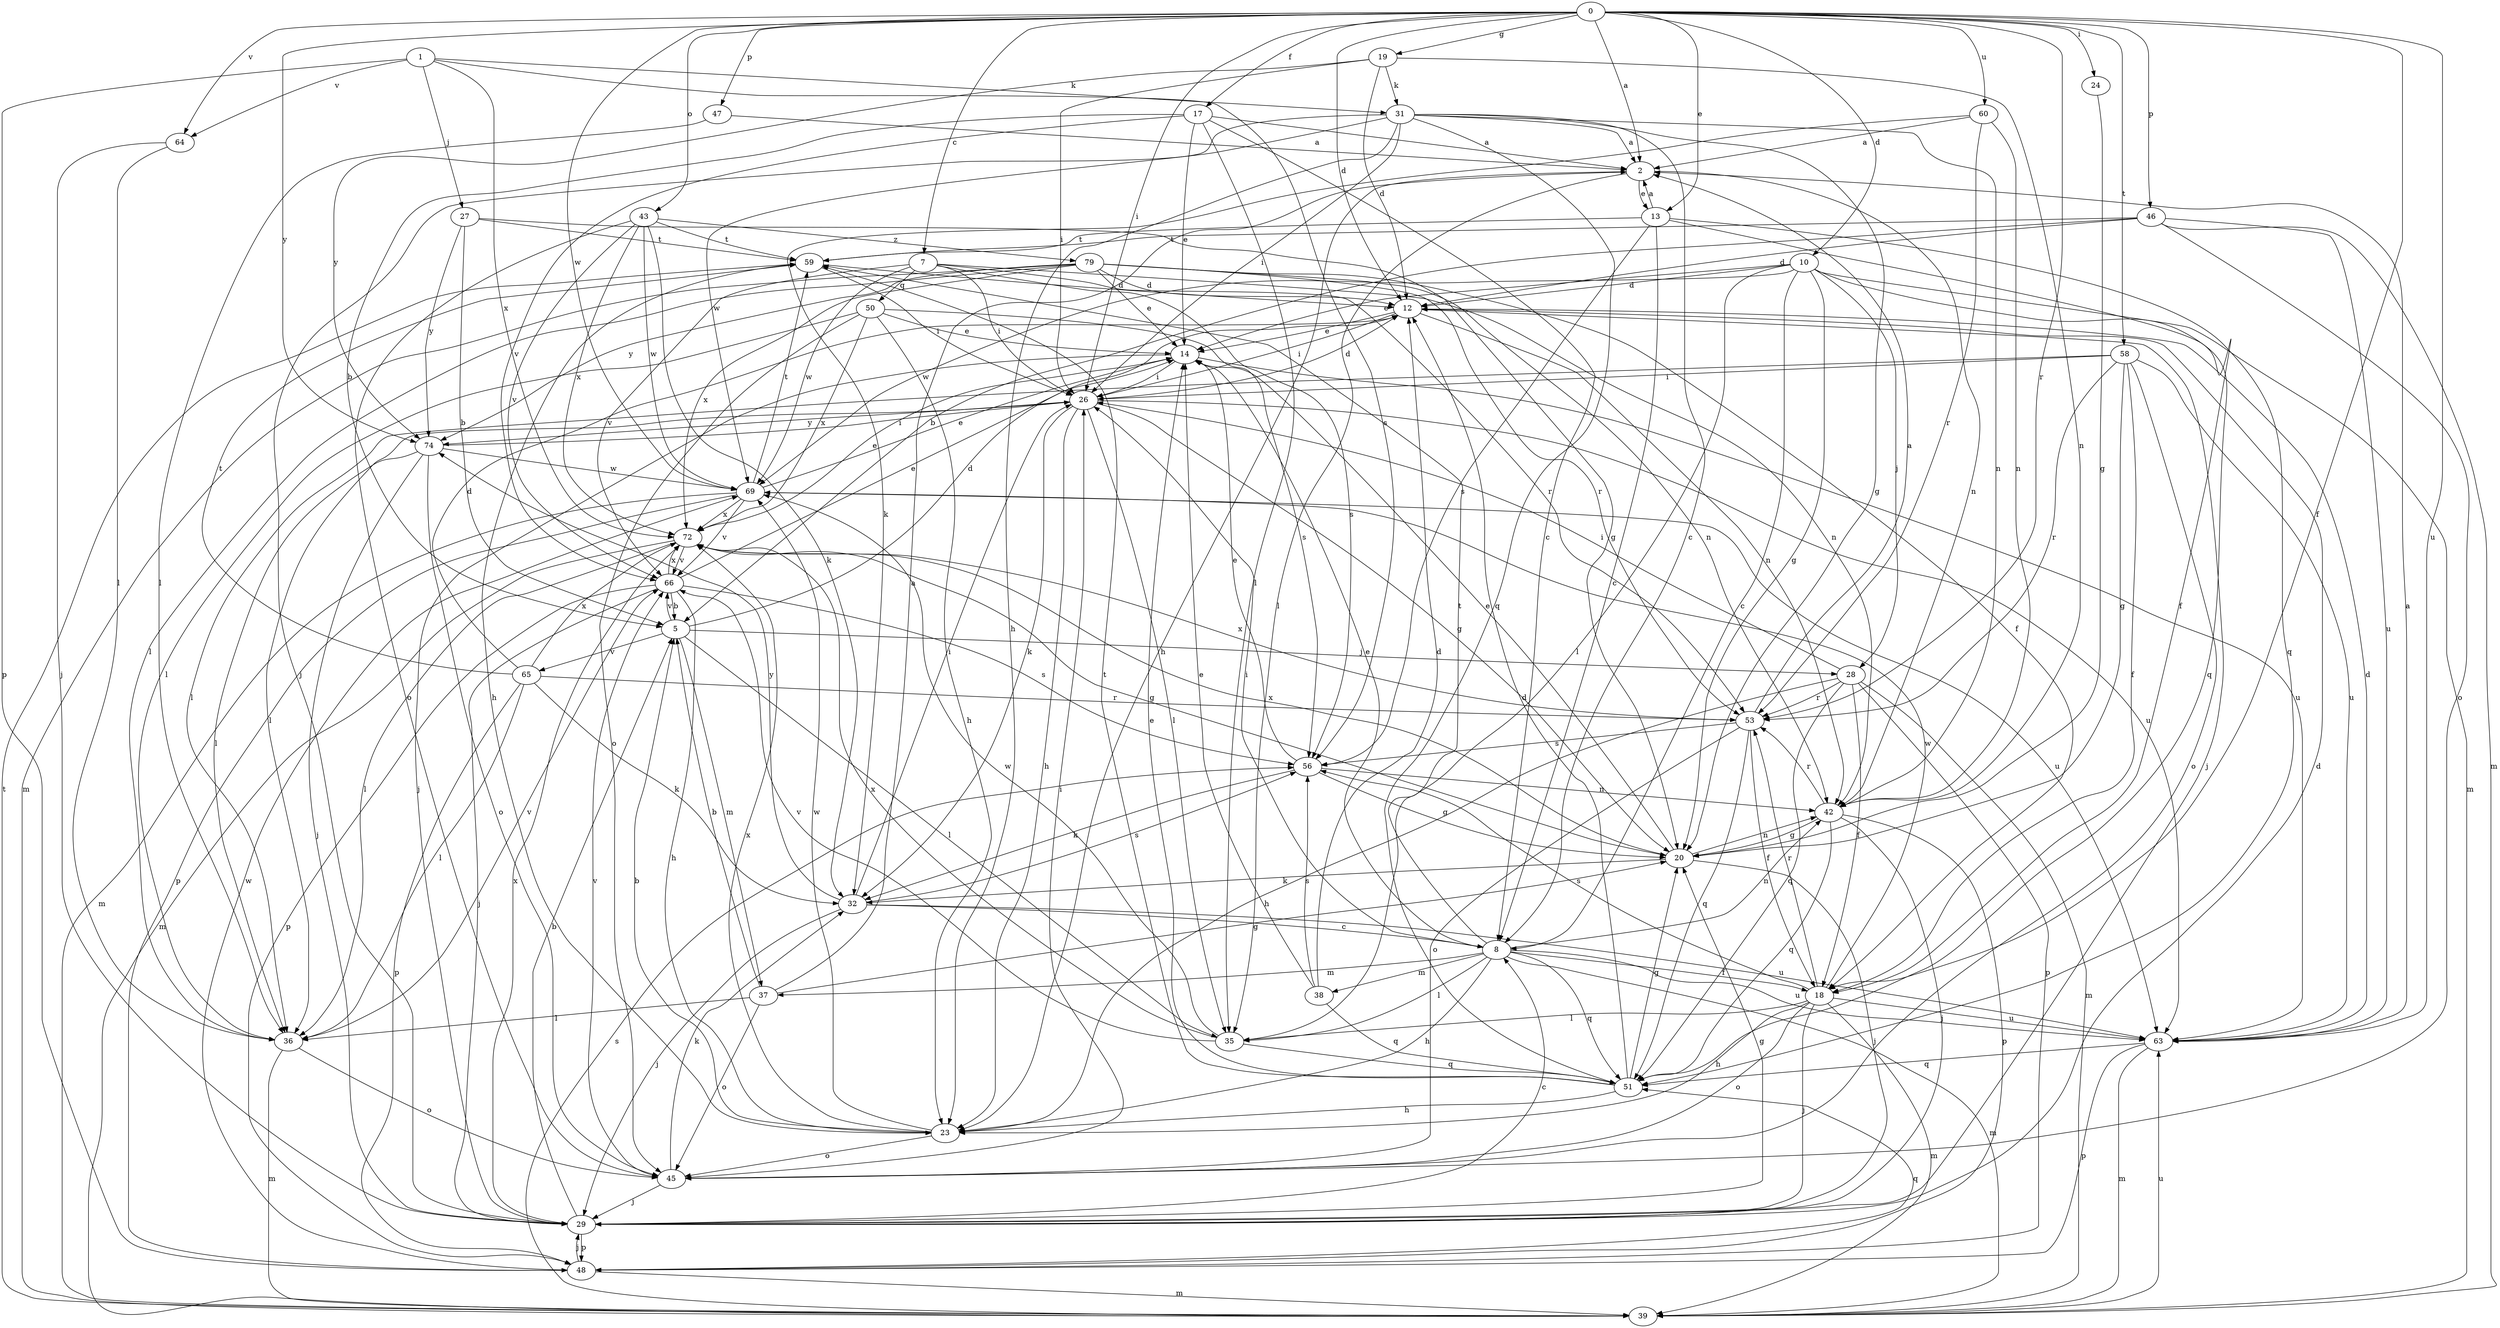 strict digraph  {
0;
1;
2;
5;
7;
8;
10;
12;
13;
14;
17;
18;
19;
20;
23;
24;
26;
27;
28;
29;
31;
32;
35;
36;
37;
38;
39;
42;
43;
45;
46;
47;
48;
50;
51;
53;
56;
58;
59;
60;
63;
64;
65;
66;
69;
72;
74;
79;
0 -> 2  [label=a];
0 -> 7  [label=c];
0 -> 10  [label=d];
0 -> 12  [label=d];
0 -> 13  [label=e];
0 -> 17  [label=f];
0 -> 18  [label=f];
0 -> 19  [label=g];
0 -> 24  [label=i];
0 -> 26  [label=i];
0 -> 43  [label=o];
0 -> 46  [label=p];
0 -> 47  [label=p];
0 -> 53  [label=r];
0 -> 58  [label=t];
0 -> 60  [label=u];
0 -> 63  [label=u];
0 -> 64  [label=v];
0 -> 69  [label=w];
0 -> 74  [label=y];
1 -> 27  [label=j];
1 -> 31  [label=k];
1 -> 48  [label=p];
1 -> 56  [label=s];
1 -> 64  [label=v];
1 -> 72  [label=x];
2 -> 13  [label=e];
2 -> 23  [label=h];
2 -> 35  [label=l];
2 -> 42  [label=n];
5 -> 12  [label=d];
5 -> 28  [label=j];
5 -> 35  [label=l];
5 -> 37  [label=m];
5 -> 65  [label=v];
5 -> 66  [label=v];
7 -> 26  [label=i];
7 -> 42  [label=n];
7 -> 50  [label=q];
7 -> 53  [label=r];
7 -> 56  [label=s];
7 -> 66  [label=v];
7 -> 69  [label=w];
8 -> 14  [label=e];
8 -> 18  [label=f];
8 -> 23  [label=h];
8 -> 26  [label=i];
8 -> 35  [label=l];
8 -> 37  [label=m];
8 -> 38  [label=m];
8 -> 39  [label=m];
8 -> 42  [label=n];
8 -> 51  [label=q];
8 -> 59  [label=t];
8 -> 63  [label=u];
10 -> 8  [label=c];
10 -> 12  [label=d];
10 -> 14  [label=e];
10 -> 20  [label=g];
10 -> 28  [label=j];
10 -> 35  [label=l];
10 -> 39  [label=m];
10 -> 51  [label=q];
10 -> 69  [label=w];
12 -> 14  [label=e];
12 -> 26  [label=i];
12 -> 29  [label=j];
12 -> 42  [label=n];
13 -> 2  [label=a];
13 -> 8  [label=c];
13 -> 18  [label=f];
13 -> 51  [label=q];
13 -> 56  [label=s];
13 -> 59  [label=t];
14 -> 26  [label=i];
14 -> 29  [label=j];
14 -> 63  [label=u];
17 -> 2  [label=a];
17 -> 5  [label=b];
17 -> 8  [label=c];
17 -> 14  [label=e];
17 -> 35  [label=l];
17 -> 66  [label=v];
18 -> 23  [label=h];
18 -> 29  [label=j];
18 -> 35  [label=l];
18 -> 39  [label=m];
18 -> 45  [label=o];
18 -> 53  [label=r];
18 -> 56  [label=s];
18 -> 63  [label=u];
18 -> 69  [label=w];
19 -> 12  [label=d];
19 -> 26  [label=i];
19 -> 31  [label=k];
19 -> 42  [label=n];
19 -> 74  [label=y];
20 -> 14  [label=e];
20 -> 29  [label=j];
20 -> 32  [label=k];
20 -> 42  [label=n];
20 -> 72  [label=x];
23 -> 5  [label=b];
23 -> 45  [label=o];
23 -> 69  [label=w];
23 -> 72  [label=x];
24 -> 20  [label=g];
26 -> 12  [label=d];
26 -> 20  [label=g];
26 -> 23  [label=h];
26 -> 32  [label=k];
26 -> 35  [label=l];
26 -> 36  [label=l];
26 -> 63  [label=u];
26 -> 74  [label=y];
27 -> 5  [label=b];
27 -> 20  [label=g];
27 -> 59  [label=t];
27 -> 74  [label=y];
28 -> 18  [label=f];
28 -> 23  [label=h];
28 -> 26  [label=i];
28 -> 39  [label=m];
28 -> 48  [label=p];
28 -> 51  [label=q];
28 -> 53  [label=r];
29 -> 5  [label=b];
29 -> 8  [label=c];
29 -> 12  [label=d];
29 -> 20  [label=g];
29 -> 48  [label=p];
29 -> 72  [label=x];
31 -> 2  [label=a];
31 -> 8  [label=c];
31 -> 20  [label=g];
31 -> 23  [label=h];
31 -> 26  [label=i];
31 -> 29  [label=j];
31 -> 42  [label=n];
31 -> 51  [label=q];
31 -> 69  [label=w];
32 -> 8  [label=c];
32 -> 26  [label=i];
32 -> 29  [label=j];
32 -> 56  [label=s];
32 -> 63  [label=u];
32 -> 74  [label=y];
35 -> 51  [label=q];
35 -> 66  [label=v];
35 -> 69  [label=w];
35 -> 72  [label=x];
36 -> 39  [label=m];
36 -> 45  [label=o];
36 -> 66  [label=v];
37 -> 2  [label=a];
37 -> 5  [label=b];
37 -> 20  [label=g];
37 -> 36  [label=l];
37 -> 45  [label=o];
38 -> 12  [label=d];
38 -> 14  [label=e];
38 -> 51  [label=q];
38 -> 56  [label=s];
39 -> 56  [label=s];
39 -> 59  [label=t];
39 -> 63  [label=u];
42 -> 20  [label=g];
42 -> 29  [label=j];
42 -> 48  [label=p];
42 -> 51  [label=q];
42 -> 53  [label=r];
43 -> 32  [label=k];
43 -> 45  [label=o];
43 -> 59  [label=t];
43 -> 66  [label=v];
43 -> 69  [label=w];
43 -> 72  [label=x];
43 -> 79  [label=z];
45 -> 26  [label=i];
45 -> 29  [label=j];
45 -> 32  [label=k];
45 -> 66  [label=v];
46 -> 5  [label=b];
46 -> 12  [label=d];
46 -> 39  [label=m];
46 -> 45  [label=o];
46 -> 59  [label=t];
46 -> 63  [label=u];
47 -> 2  [label=a];
47 -> 36  [label=l];
48 -> 29  [label=j];
48 -> 39  [label=m];
48 -> 51  [label=q];
48 -> 69  [label=w];
50 -> 14  [label=e];
50 -> 23  [label=h];
50 -> 36  [label=l];
50 -> 45  [label=o];
50 -> 56  [label=s];
50 -> 72  [label=x];
51 -> 12  [label=d];
51 -> 14  [label=e];
51 -> 20  [label=g];
51 -> 23  [label=h];
51 -> 59  [label=t];
53 -> 2  [label=a];
53 -> 18  [label=f];
53 -> 45  [label=o];
53 -> 51  [label=q];
53 -> 56  [label=s];
53 -> 72  [label=x];
56 -> 14  [label=e];
56 -> 20  [label=g];
56 -> 32  [label=k];
56 -> 42  [label=n];
58 -> 18  [label=f];
58 -> 20  [label=g];
58 -> 26  [label=i];
58 -> 36  [label=l];
58 -> 45  [label=o];
58 -> 53  [label=r];
58 -> 63  [label=u];
59 -> 12  [label=d];
59 -> 23  [label=h];
59 -> 26  [label=i];
60 -> 2  [label=a];
60 -> 32  [label=k];
60 -> 42  [label=n];
60 -> 53  [label=r];
63 -> 2  [label=a];
63 -> 12  [label=d];
63 -> 39  [label=m];
63 -> 48  [label=p];
63 -> 51  [label=q];
64 -> 29  [label=j];
64 -> 36  [label=l];
65 -> 12  [label=d];
65 -> 32  [label=k];
65 -> 36  [label=l];
65 -> 48  [label=p];
65 -> 53  [label=r];
65 -> 59  [label=t];
65 -> 72  [label=x];
66 -> 5  [label=b];
66 -> 14  [label=e];
66 -> 23  [label=h];
66 -> 29  [label=j];
66 -> 48  [label=p];
66 -> 56  [label=s];
66 -> 72  [label=x];
69 -> 14  [label=e];
69 -> 39  [label=m];
69 -> 48  [label=p];
69 -> 59  [label=t];
69 -> 63  [label=u];
69 -> 66  [label=v];
69 -> 72  [label=x];
72 -> 14  [label=e];
72 -> 20  [label=g];
72 -> 36  [label=l];
72 -> 39  [label=m];
72 -> 66  [label=v];
74 -> 26  [label=i];
74 -> 29  [label=j];
74 -> 36  [label=l];
74 -> 45  [label=o];
74 -> 69  [label=w];
79 -> 12  [label=d];
79 -> 14  [label=e];
79 -> 18  [label=f];
79 -> 36  [label=l];
79 -> 39  [label=m];
79 -> 42  [label=n];
79 -> 53  [label=r];
79 -> 72  [label=x];
79 -> 74  [label=y];
}

